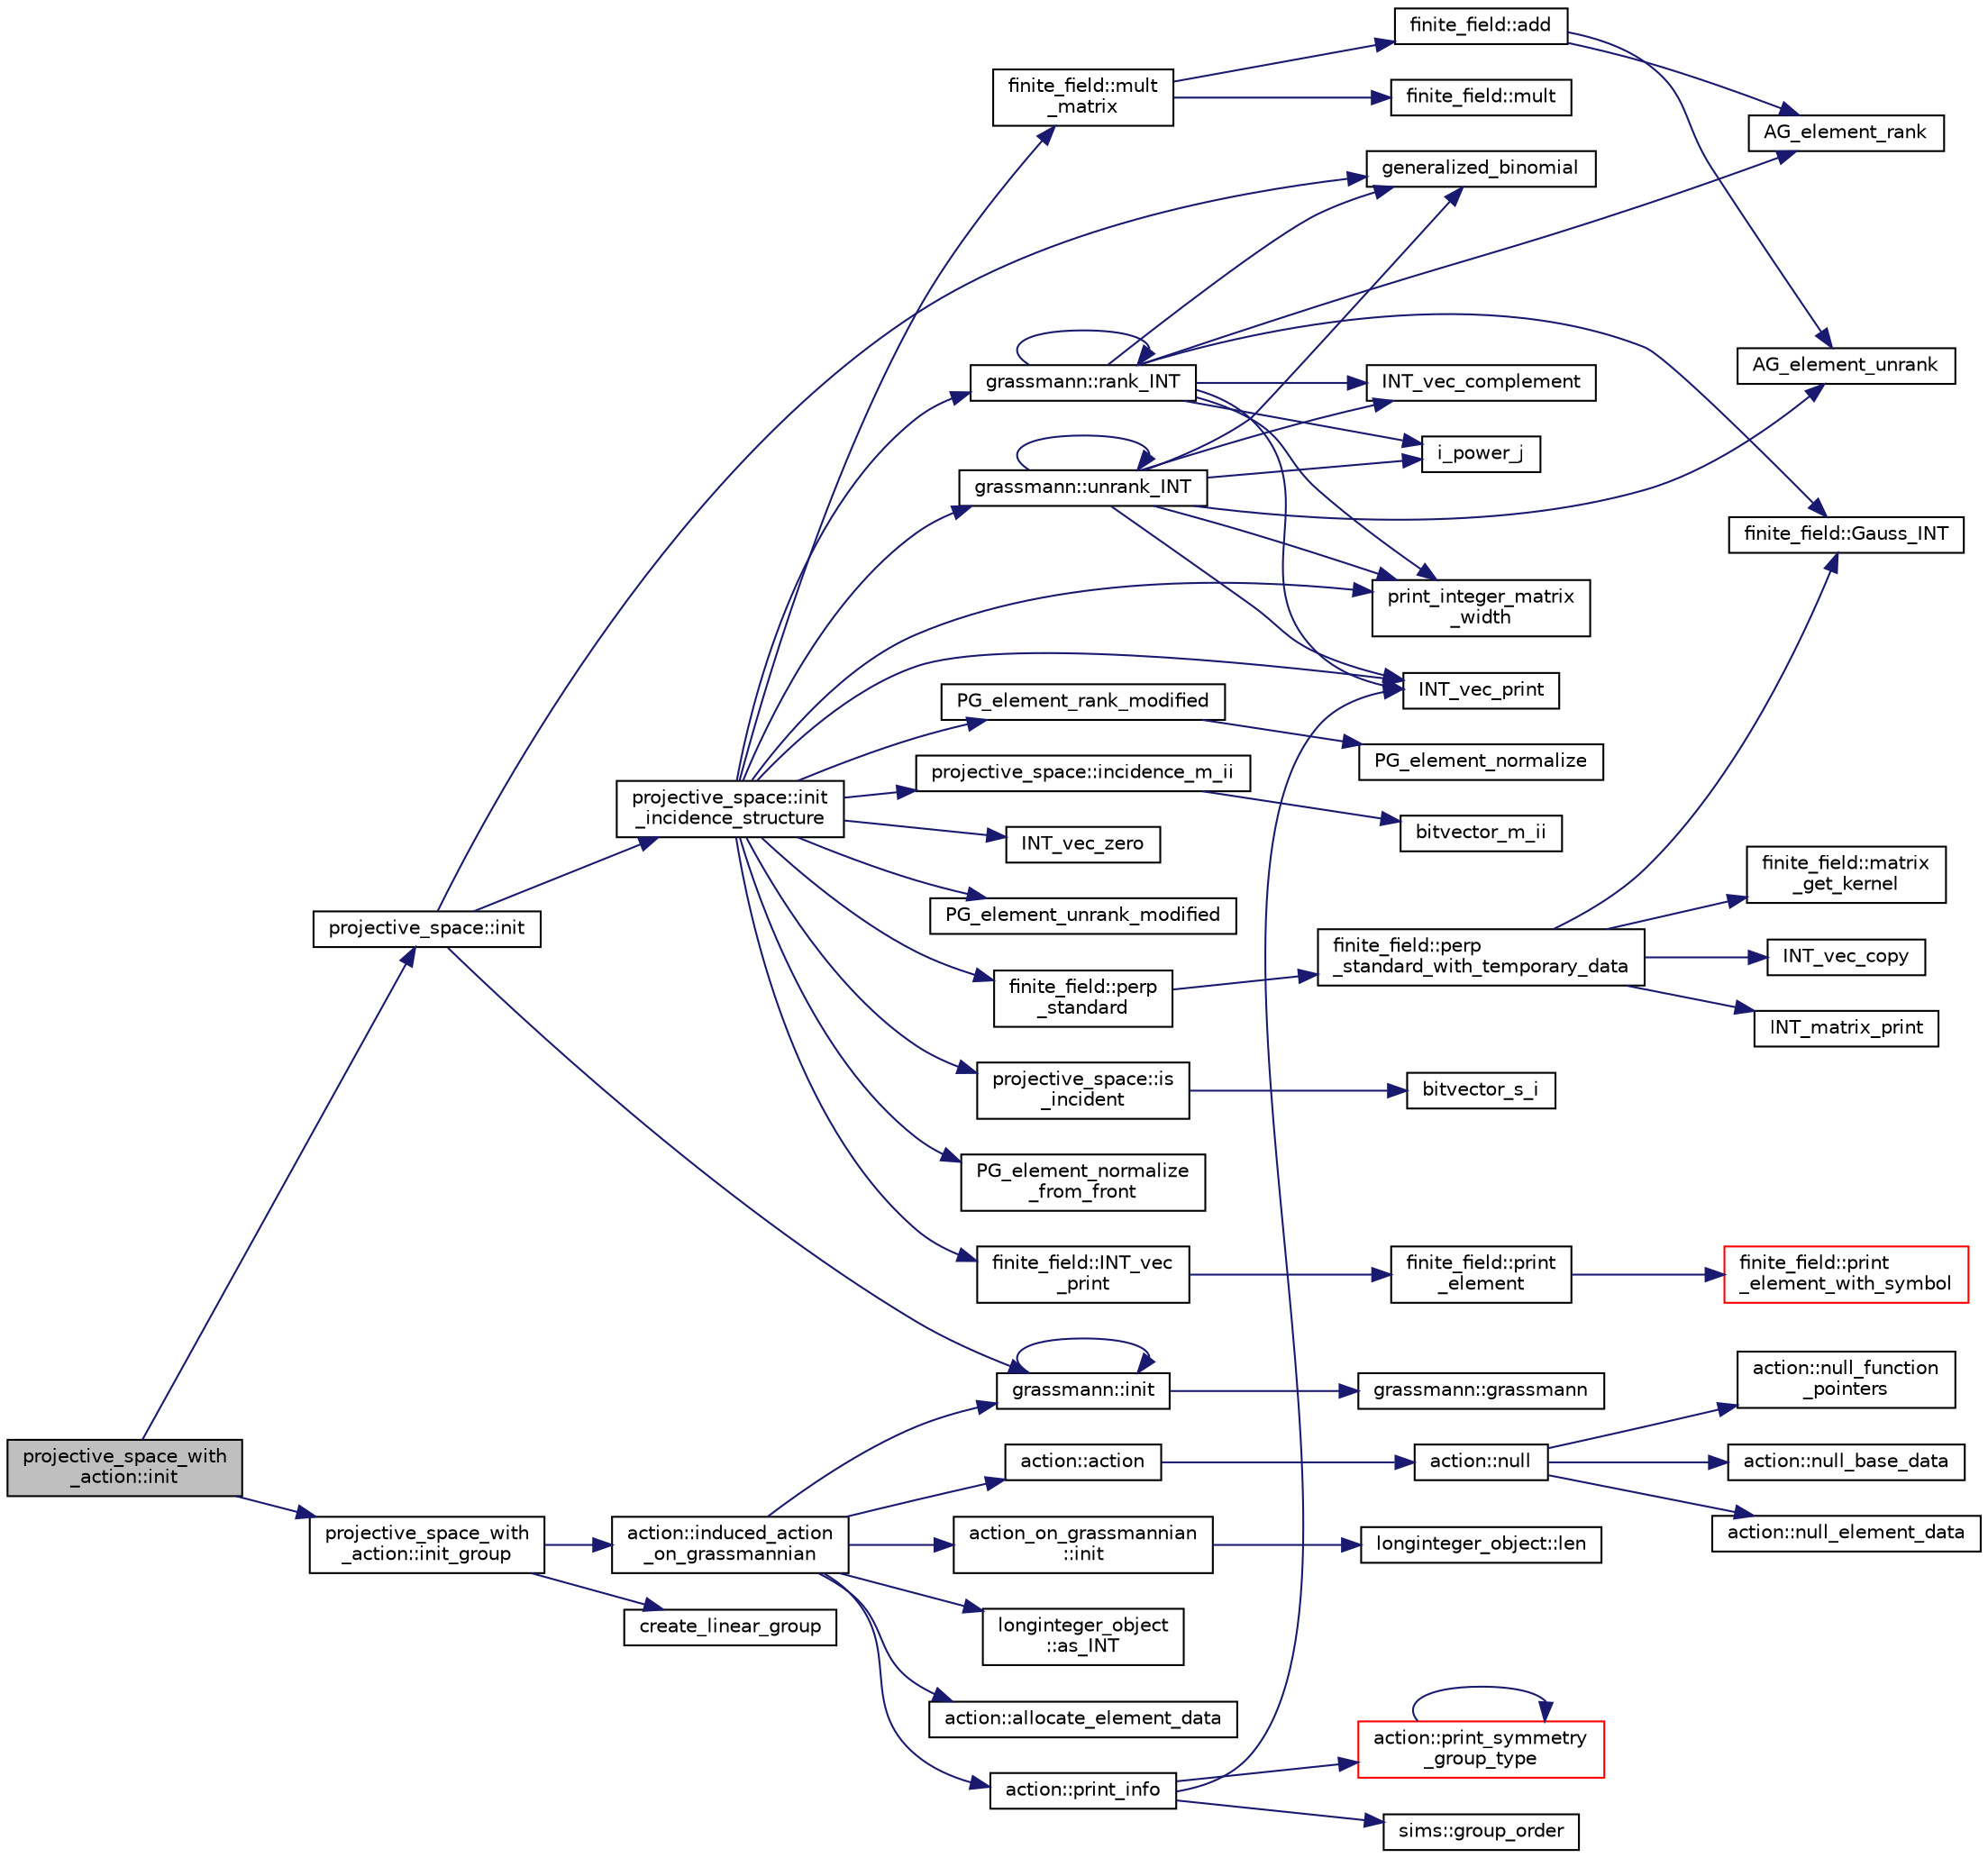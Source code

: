 digraph "projective_space_with_action::init"
{
  edge [fontname="Helvetica",fontsize="10",labelfontname="Helvetica",labelfontsize="10"];
  node [fontname="Helvetica",fontsize="10",shape=record];
  rankdir="LR";
  Node11 [label="projective_space_with\l_action::init",height=0.2,width=0.4,color="black", fillcolor="grey75", style="filled", fontcolor="black"];
  Node11 -> Node12 [color="midnightblue",fontsize="10",style="solid",fontname="Helvetica"];
  Node12 [label="projective_space::init",height=0.2,width=0.4,color="black", fillcolor="white", style="filled",URL="$d2/d17/classprojective__space.html#a8a1efa40df92744519365f82e4740dab"];
  Node12 -> Node13 [color="midnightblue",fontsize="10",style="solid",fontname="Helvetica"];
  Node13 [label="grassmann::init",height=0.2,width=0.4,color="black", fillcolor="white", style="filled",URL="$df/d02/classgrassmann.html#a2e8cf7b9f203254493d7c2607c17d498"];
  Node13 -> Node14 [color="midnightblue",fontsize="10",style="solid",fontname="Helvetica"];
  Node14 [label="grassmann::grassmann",height=0.2,width=0.4,color="black", fillcolor="white", style="filled",URL="$df/d02/classgrassmann.html#a252a85d3b74eb4fbd5771f4152a5f272"];
  Node13 -> Node13 [color="midnightblue",fontsize="10",style="solid",fontname="Helvetica"];
  Node12 -> Node15 [color="midnightblue",fontsize="10",style="solid",fontname="Helvetica"];
  Node15 [label="generalized_binomial",height=0.2,width=0.4,color="black", fillcolor="white", style="filled",URL="$d2/d7c/combinatorics_8_c.html#a24762dc22e45175d18ec1ec1d2556ae8"];
  Node12 -> Node16 [color="midnightblue",fontsize="10",style="solid",fontname="Helvetica"];
  Node16 [label="projective_space::init\l_incidence_structure",height=0.2,width=0.4,color="black", fillcolor="white", style="filled",URL="$d2/d17/classprojective__space.html#a1e59490325e045cc52674a3706780aed"];
  Node16 -> Node17 [color="midnightblue",fontsize="10",style="solid",fontname="Helvetica"];
  Node17 [label="INT_vec_zero",height=0.2,width=0.4,color="black", fillcolor="white", style="filled",URL="$df/dbf/sajeeb_8_c.html#aa8c9c7977203577026080f546fe4980f"];
  Node16 -> Node18 [color="midnightblue",fontsize="10",style="solid",fontname="Helvetica"];
  Node18 [label="PG_element_unrank_modified",height=0.2,width=0.4,color="black", fillcolor="white", style="filled",URL="$d4/d67/geometry_8h.html#a83ae9b605d496f6a90345303f6efae64"];
  Node16 -> Node19 [color="midnightblue",fontsize="10",style="solid",fontname="Helvetica"];
  Node19 [label="INT_vec_print",height=0.2,width=0.4,color="black", fillcolor="white", style="filled",URL="$df/dbf/sajeeb_8_c.html#a79a5901af0b47dd0d694109543c027fe"];
  Node16 -> Node20 [color="midnightblue",fontsize="10",style="solid",fontname="Helvetica"];
  Node20 [label="finite_field::INT_vec\l_print",height=0.2,width=0.4,color="black", fillcolor="white", style="filled",URL="$df/d5a/classfinite__field.html#a9c33a61dedc197e37b014b6f8dc07f06"];
  Node20 -> Node21 [color="midnightblue",fontsize="10",style="solid",fontname="Helvetica"];
  Node21 [label="finite_field::print\l_element",height=0.2,width=0.4,color="black", fillcolor="white", style="filled",URL="$df/d5a/classfinite__field.html#ab7d1f59c043d7696b8b47c92d0fedad5"];
  Node21 -> Node22 [color="midnightblue",fontsize="10",style="solid",fontname="Helvetica"];
  Node22 [label="finite_field::print\l_element_with_symbol",height=0.2,width=0.4,color="red", fillcolor="white", style="filled",URL="$df/d5a/classfinite__field.html#aa0180c961aa4a0a8934cb4dc82e38a4d"];
  Node16 -> Node24 [color="midnightblue",fontsize="10",style="solid",fontname="Helvetica"];
  Node24 [label="PG_element_normalize\l_from_front",height=0.2,width=0.4,color="black", fillcolor="white", style="filled",URL="$d4/d67/geometry_8h.html#af675caf5f9975573455c8d93cb56bf95"];
  Node16 -> Node25 [color="midnightblue",fontsize="10",style="solid",fontname="Helvetica"];
  Node25 [label="grassmann::unrank_INT",height=0.2,width=0.4,color="black", fillcolor="white", style="filled",URL="$df/d02/classgrassmann.html#a32079405b95a6da2ba1420567d762d64"];
  Node25 -> Node15 [color="midnightblue",fontsize="10",style="solid",fontname="Helvetica"];
  Node25 -> Node26 [color="midnightblue",fontsize="10",style="solid",fontname="Helvetica"];
  Node26 [label="i_power_j",height=0.2,width=0.4,color="black", fillcolor="white", style="filled",URL="$de/dc5/algebra__and__number__theory_8h.html#a39b321523e8957d701618bb5cac542b5"];
  Node25 -> Node27 [color="midnightblue",fontsize="10",style="solid",fontname="Helvetica"];
  Node27 [label="AG_element_unrank",height=0.2,width=0.4,color="black", fillcolor="white", style="filled",URL="$d4/d67/geometry_8h.html#a4a33b86c87b2879b97cfa1327abe2885"];
  Node25 -> Node19 [color="midnightblue",fontsize="10",style="solid",fontname="Helvetica"];
  Node25 -> Node25 [color="midnightblue",fontsize="10",style="solid",fontname="Helvetica"];
  Node25 -> Node28 [color="midnightblue",fontsize="10",style="solid",fontname="Helvetica"];
  Node28 [label="INT_vec_complement",height=0.2,width=0.4,color="black", fillcolor="white", style="filled",URL="$d5/db4/io__and__os_8h.html#a2a0a724647575fcd3090c763985eb81a"];
  Node25 -> Node29 [color="midnightblue",fontsize="10",style="solid",fontname="Helvetica"];
  Node29 [label="print_integer_matrix\l_width",height=0.2,width=0.4,color="black", fillcolor="white", style="filled",URL="$d5/db4/io__and__os_8h.html#aa78f3e73fc2179251bd15adbcc31573f"];
  Node16 -> Node29 [color="midnightblue",fontsize="10",style="solid",fontname="Helvetica"];
  Node16 -> Node30 [color="midnightblue",fontsize="10",style="solid",fontname="Helvetica"];
  Node30 [label="grassmann::rank_INT",height=0.2,width=0.4,color="black", fillcolor="white", style="filled",URL="$df/d02/classgrassmann.html#a1fa95ce7ecebd48b04c7a0dc75491184"];
  Node30 -> Node29 [color="midnightblue",fontsize="10",style="solid",fontname="Helvetica"];
  Node30 -> Node31 [color="midnightblue",fontsize="10",style="solid",fontname="Helvetica"];
  Node31 [label="finite_field::Gauss_INT",height=0.2,width=0.4,color="black", fillcolor="white", style="filled",URL="$df/d5a/classfinite__field.html#adb676d2e80341b53751326e3a58beb11"];
  Node30 -> Node19 [color="midnightblue",fontsize="10",style="solid",fontname="Helvetica"];
  Node30 -> Node28 [color="midnightblue",fontsize="10",style="solid",fontname="Helvetica"];
  Node30 -> Node26 [color="midnightblue",fontsize="10",style="solid",fontname="Helvetica"];
  Node30 -> Node15 [color="midnightblue",fontsize="10",style="solid",fontname="Helvetica"];
  Node30 -> Node30 [color="midnightblue",fontsize="10",style="solid",fontname="Helvetica"];
  Node30 -> Node32 [color="midnightblue",fontsize="10",style="solid",fontname="Helvetica"];
  Node32 [label="AG_element_rank",height=0.2,width=0.4,color="black", fillcolor="white", style="filled",URL="$d4/d67/geometry_8h.html#ab2ac908d07dd8038fd996e26bdc75c17"];
  Node16 -> Node33 [color="midnightblue",fontsize="10",style="solid",fontname="Helvetica"];
  Node33 [label="finite_field::mult\l_matrix",height=0.2,width=0.4,color="black", fillcolor="white", style="filled",URL="$df/d5a/classfinite__field.html#a48517f15dfd7b21c37e0975855f1ada2"];
  Node33 -> Node34 [color="midnightblue",fontsize="10",style="solid",fontname="Helvetica"];
  Node34 [label="finite_field::add",height=0.2,width=0.4,color="black", fillcolor="white", style="filled",URL="$df/d5a/classfinite__field.html#a8f12328a27500f3c7be0c849ebbc9d14"];
  Node34 -> Node27 [color="midnightblue",fontsize="10",style="solid",fontname="Helvetica"];
  Node34 -> Node32 [color="midnightblue",fontsize="10",style="solid",fontname="Helvetica"];
  Node33 -> Node35 [color="midnightblue",fontsize="10",style="solid",fontname="Helvetica"];
  Node35 [label="finite_field::mult",height=0.2,width=0.4,color="black", fillcolor="white", style="filled",URL="$df/d5a/classfinite__field.html#a24fb5917aa6d4d656fd855b7f44a13b0"];
  Node16 -> Node36 [color="midnightblue",fontsize="10",style="solid",fontname="Helvetica"];
  Node36 [label="PG_element_rank_modified",height=0.2,width=0.4,color="black", fillcolor="white", style="filled",URL="$d4/d67/geometry_8h.html#a9cd1a8bf5b88a038e33862f6c2c3dd36"];
  Node36 -> Node37 [color="midnightblue",fontsize="10",style="solid",fontname="Helvetica"];
  Node37 [label="PG_element_normalize",height=0.2,width=0.4,color="black", fillcolor="white", style="filled",URL="$df/de4/projective_8_c.html#a5a4c3c1158bad6bab0d786c616bd0996"];
  Node16 -> Node38 [color="midnightblue",fontsize="10",style="solid",fontname="Helvetica"];
  Node38 [label="projective_space::incidence_m_ii",height=0.2,width=0.4,color="black", fillcolor="white", style="filled",URL="$d2/d17/classprojective__space.html#adafef534cb822f51289101e7d465ede2"];
  Node38 -> Node39 [color="midnightblue",fontsize="10",style="solid",fontname="Helvetica"];
  Node39 [label="bitvector_m_ii",height=0.2,width=0.4,color="black", fillcolor="white", style="filled",URL="$df/dbf/sajeeb_8_c.html#a31da55e2b26316d582cd322dc670b67b"];
  Node16 -> Node40 [color="midnightblue",fontsize="10",style="solid",fontname="Helvetica"];
  Node40 [label="finite_field::perp\l_standard",height=0.2,width=0.4,color="black", fillcolor="white", style="filled",URL="$df/d5a/classfinite__field.html#a2f5bc92908aea624a8d9179d2a9ba057"];
  Node40 -> Node41 [color="midnightblue",fontsize="10",style="solid",fontname="Helvetica"];
  Node41 [label="finite_field::perp\l_standard_with_temporary_data",height=0.2,width=0.4,color="black", fillcolor="white", style="filled",URL="$df/d5a/classfinite__field.html#aae3cca9b5f19ae969a9c5349d14f41c0"];
  Node41 -> Node42 [color="midnightblue",fontsize="10",style="solid",fontname="Helvetica"];
  Node42 [label="INT_vec_copy",height=0.2,width=0.4,color="black", fillcolor="white", style="filled",URL="$df/dbf/sajeeb_8_c.html#ac2d875e27e009af6ec04d17254d11075"];
  Node41 -> Node43 [color="midnightblue",fontsize="10",style="solid",fontname="Helvetica"];
  Node43 [label="INT_matrix_print",height=0.2,width=0.4,color="black", fillcolor="white", style="filled",URL="$d5/db4/io__and__os_8h.html#afd4180a24bef3a2b584668a4eaf607ff"];
  Node41 -> Node31 [color="midnightblue",fontsize="10",style="solid",fontname="Helvetica"];
  Node41 -> Node44 [color="midnightblue",fontsize="10",style="solid",fontname="Helvetica"];
  Node44 [label="finite_field::matrix\l_get_kernel",height=0.2,width=0.4,color="black", fillcolor="white", style="filled",URL="$df/d5a/classfinite__field.html#ac45780a927cee936df13d04d30d2d248"];
  Node16 -> Node45 [color="midnightblue",fontsize="10",style="solid",fontname="Helvetica"];
  Node45 [label="projective_space::is\l_incident",height=0.2,width=0.4,color="black", fillcolor="white", style="filled",URL="$d2/d17/classprojective__space.html#a225780a9f3d266bc425b3be0cf5bc0ff"];
  Node45 -> Node46 [color="midnightblue",fontsize="10",style="solid",fontname="Helvetica"];
  Node46 [label="bitvector_s_i",height=0.2,width=0.4,color="black", fillcolor="white", style="filled",URL="$df/dbf/sajeeb_8_c.html#ac0135a3681a44df3fe7af1545676fbe2"];
  Node11 -> Node47 [color="midnightblue",fontsize="10",style="solid",fontname="Helvetica"];
  Node47 [label="projective_space_with\l_action::init_group",height=0.2,width=0.4,color="black", fillcolor="white", style="filled",URL="$d5/d37/classprojective__space__with__action.html#a1f23de4057fa97f038b1ec977c9d42c4"];
  Node47 -> Node48 [color="midnightblue",fontsize="10",style="solid",fontname="Helvetica"];
  Node48 [label="create_linear_group",height=0.2,width=0.4,color="black", fillcolor="white", style="filled",URL="$d5/d90/action__global_8_c.html#a0f8feabe739b53848853347a45964c25"];
  Node47 -> Node49 [color="midnightblue",fontsize="10",style="solid",fontname="Helvetica"];
  Node49 [label="action::induced_action\l_on_grassmannian",height=0.2,width=0.4,color="black", fillcolor="white", style="filled",URL="$d2/d86/classaction.html#a4dc271144a2899d2f94f88e52e4e538d"];
  Node49 -> Node50 [color="midnightblue",fontsize="10",style="solid",fontname="Helvetica"];
  Node50 [label="action::action",height=0.2,width=0.4,color="black", fillcolor="white", style="filled",URL="$d2/d86/classaction.html#a108adb38ad362aeb55cf40b9de38bb16"];
  Node50 -> Node51 [color="midnightblue",fontsize="10",style="solid",fontname="Helvetica"];
  Node51 [label="action::null",height=0.2,width=0.4,color="black", fillcolor="white", style="filled",URL="$d2/d86/classaction.html#af05ce222a97a1eff5f692b9193dee125"];
  Node51 -> Node52 [color="midnightblue",fontsize="10",style="solid",fontname="Helvetica"];
  Node52 [label="action::null_base_data",height=0.2,width=0.4,color="black", fillcolor="white", style="filled",URL="$d2/d86/classaction.html#a09d62a3dd408d1c0704b380b26f72fb0"];
  Node51 -> Node53 [color="midnightblue",fontsize="10",style="solid",fontname="Helvetica"];
  Node53 [label="action::null_element_data",height=0.2,width=0.4,color="black", fillcolor="white", style="filled",URL="$d2/d86/classaction.html#a90cd98bea15f55a3c25cb9c6b68685df"];
  Node51 -> Node54 [color="midnightblue",fontsize="10",style="solid",fontname="Helvetica"];
  Node54 [label="action::null_function\l_pointers",height=0.2,width=0.4,color="black", fillcolor="white", style="filled",URL="$d2/d86/classaction.html#a1359d74a665e82a098fba5c1c1249dde"];
  Node49 -> Node13 [color="midnightblue",fontsize="10",style="solid",fontname="Helvetica"];
  Node49 -> Node55 [color="midnightblue",fontsize="10",style="solid",fontname="Helvetica"];
  Node55 [label="action_on_grassmannian\l::init",height=0.2,width=0.4,color="black", fillcolor="white", style="filled",URL="$d9/ddf/classaction__on__grassmannian.html#a2cf7eda6b88fa033fdc4486fa0508e84"];
  Node55 -> Node56 [color="midnightblue",fontsize="10",style="solid",fontname="Helvetica"];
  Node56 [label="longinteger_object::len",height=0.2,width=0.4,color="black", fillcolor="white", style="filled",URL="$dd/d7e/classlonginteger__object.html#a0bfeae35be8a6fd44ed7f76413596ab1"];
  Node49 -> Node57 [color="midnightblue",fontsize="10",style="solid",fontname="Helvetica"];
  Node57 [label="longinteger_object\l::as_INT",height=0.2,width=0.4,color="black", fillcolor="white", style="filled",URL="$dd/d7e/classlonginteger__object.html#afb992d4679a6741acc63c8bcba27971e"];
  Node49 -> Node58 [color="midnightblue",fontsize="10",style="solid",fontname="Helvetica"];
  Node58 [label="action::allocate_element_data",height=0.2,width=0.4,color="black", fillcolor="white", style="filled",URL="$d2/d86/classaction.html#adc5f98db8315bfd17fcd2fbb437d8f60"];
  Node49 -> Node59 [color="midnightblue",fontsize="10",style="solid",fontname="Helvetica"];
  Node59 [label="action::print_info",height=0.2,width=0.4,color="black", fillcolor="white", style="filled",URL="$d2/d86/classaction.html#a6f89e493e5c5a32e5c3b8963d438ce86"];
  Node59 -> Node60 [color="midnightblue",fontsize="10",style="solid",fontname="Helvetica"];
  Node60 [label="action::print_symmetry\l_group_type",height=0.2,width=0.4,color="red", fillcolor="white", style="filled",URL="$d2/d86/classaction.html#aed811766c7e64fe2c853df8b0b67aa6e"];
  Node60 -> Node60 [color="midnightblue",fontsize="10",style="solid",fontname="Helvetica"];
  Node59 -> Node19 [color="midnightblue",fontsize="10",style="solid",fontname="Helvetica"];
  Node59 -> Node62 [color="midnightblue",fontsize="10",style="solid",fontname="Helvetica"];
  Node62 [label="sims::group_order",height=0.2,width=0.4,color="black", fillcolor="white", style="filled",URL="$d9/df3/classsims.html#aa442445175656570fa35febbe790efad"];
}
